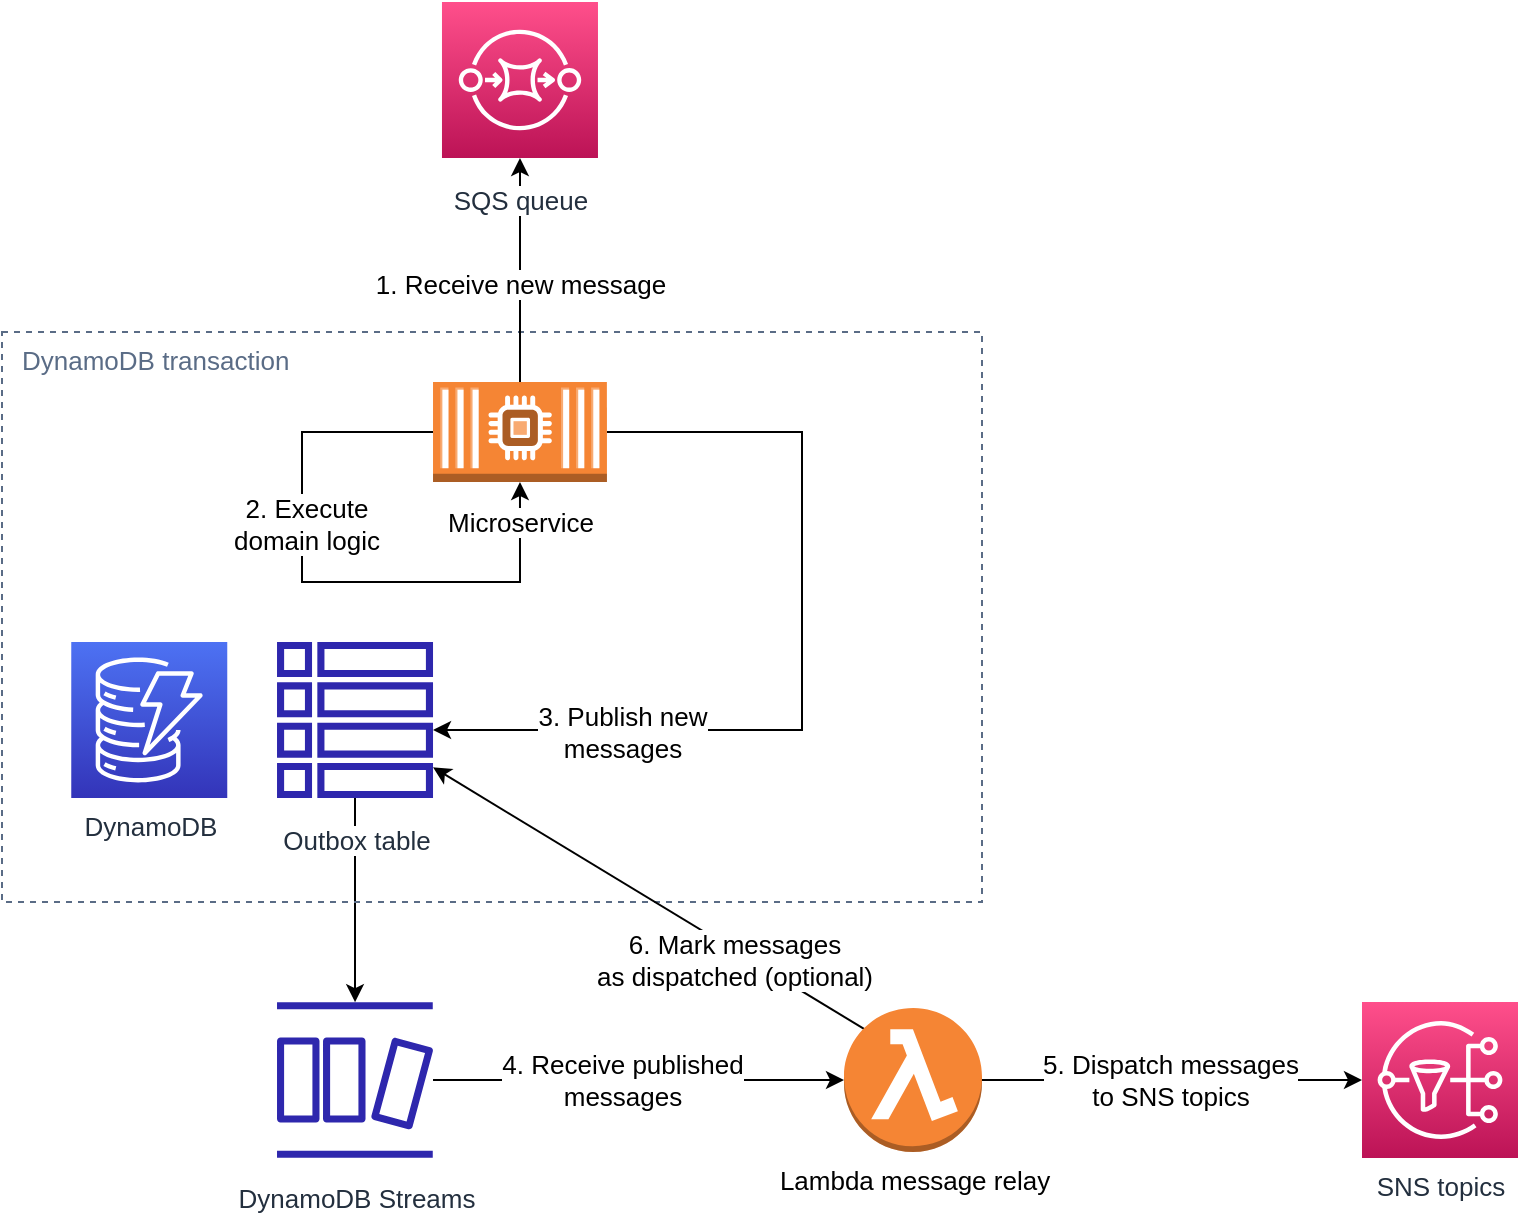<mxfile version="21.6.9" type="google">
  <diagram name="Page-1" id="j8gyJ469gVMiIQmluv2O">
    <mxGraphModel grid="1" page="1" gridSize="10" guides="1" tooltips="1" connect="1" arrows="1" fold="1" pageScale="1" pageWidth="850" pageHeight="1100" math="0" shadow="0">
      <root>
        <mxCell id="0" />
        <mxCell id="1" parent="0" />
        <mxCell id="etc8acA83fO2yyMRoaTT-22" style="edgeStyle=orthogonalEdgeStyle;rounded=0;orthogonalLoop=1;jettySize=auto;html=1;" edge="1" parent="1" source="Ho6LmtUpcL3kxW8yU0lt-6" target="etc8acA83fO2yyMRoaTT-1">
          <mxGeometry relative="1" as="geometry" />
        </mxCell>
        <mxCell id="Ho6LmtUpcL3kxW8yU0lt-19" value="DynamoDB transaction" style="fillColor=none;strokeColor=#5A6C86;dashed=1;verticalAlign=top;fontStyle=0;fontColor=#5A6C86;whiteSpace=wrap;html=1;align=left;spacingLeft=8;fontSize=13;" vertex="1" parent="1">
          <mxGeometry x="190" y="195" width="490" height="285" as="geometry" />
        </mxCell>
        <mxCell id="Ho6LmtUpcL3kxW8yU0lt-14" style="edgeStyle=orthogonalEdgeStyle;rounded=0;orthogonalLoop=1;jettySize=auto;html=1;entryX=0.5;entryY=1;entryDx=0;entryDy=0;entryPerimeter=0;fontSize=13;" edge="1" parent="1" source="Ho6LmtUpcL3kxW8yU0lt-13" target="Ho6LmtUpcL3kxW8yU0lt-13">
          <mxGeometry relative="1" as="geometry">
            <Array as="points">
              <mxPoint x="340" y="245" />
              <mxPoint x="340" y="320" />
              <mxPoint x="449" y="320" />
            </Array>
          </mxGeometry>
        </mxCell>
        <mxCell id="Ho6LmtUpcL3kxW8yU0lt-15" value="2. Execute&lt;br style=&quot;font-size: 13px;&quot;&gt;domain logic" style="edgeLabel;html=1;align=center;verticalAlign=middle;resizable=0;points=[];fontSize=13;" connectable="0" vertex="1" parent="Ho6LmtUpcL3kxW8yU0lt-14">
          <mxGeometry x="-0.191" y="-1" relative="1" as="geometry">
            <mxPoint x="3" y="-10" as="offset" />
          </mxGeometry>
        </mxCell>
        <mxCell id="Ho6LmtUpcL3kxW8yU0lt-2" style="edgeStyle=orthogonalEdgeStyle;rounded=0;orthogonalLoop=1;jettySize=auto;html=1;fontSize=13;" edge="1" parent="1" source="Ho6LmtUpcL3kxW8yU0lt-13" target="Ho6LmtUpcL3kxW8yU0lt-8">
          <mxGeometry relative="1" as="geometry" />
        </mxCell>
        <mxCell id="Ho6LmtUpcL3kxW8yU0lt-3" value="1. Receive new message" style="edgeLabel;html=1;align=center;verticalAlign=middle;resizable=0;points=[];fontSize=13;" connectable="0" vertex="1" parent="Ho6LmtUpcL3kxW8yU0lt-2">
          <mxGeometry x="-0.24" y="1" relative="1" as="geometry">
            <mxPoint x="1" y="-7" as="offset" />
          </mxGeometry>
        </mxCell>
        <mxCell id="Ho6LmtUpcL3kxW8yU0lt-6" value="&lt;span style=&quot;background-color: rgb(255, 255, 255); font-size: 13px;&quot;&gt;Outbox table&lt;/span&gt;" style="sketch=0;outlineConnect=0;fontColor=#232F3E;gradientColor=none;fillColor=#2E27AD;strokeColor=none;dashed=0;verticalLabelPosition=bottom;verticalAlign=top;align=center;html=1;fontSize=13;fontStyle=0;aspect=fixed;pointerEvents=1;shape=mxgraph.aws4.table;spacingBottom=0;spacingTop=7;" vertex="1" parent="1">
          <mxGeometry x="327.51" y="350" width="78" height="78" as="geometry" />
        </mxCell>
        <mxCell id="Ho6LmtUpcL3kxW8yU0lt-7" value="DynamoDB" style="sketch=0;points=[[0,0,0],[0.25,0,0],[0.5,0,0],[0.75,0,0],[1,0,0],[0,1,0],[0.25,1,0],[0.5,1,0],[0.75,1,0],[1,1,0],[0,0.25,0],[0,0.5,0],[0,0.75,0],[1,0.25,0],[1,0.5,0],[1,0.75,0]];outlineConnect=0;fontColor=#232F3E;gradientColor=#4D72F3;gradientDirection=north;fillColor=#3334B9;strokeColor=#ffffff;dashed=0;verticalLabelPosition=bottom;verticalAlign=top;align=center;html=1;fontSize=13;fontStyle=0;aspect=fixed;shape=mxgraph.aws4.resourceIcon;resIcon=mxgraph.aws4.dynamodb;" vertex="1" parent="1">
          <mxGeometry x="224.63" y="350" width="78" height="78" as="geometry" />
        </mxCell>
        <mxCell id="Ho6LmtUpcL3kxW8yU0lt-8" value="&lt;span style=&quot;background-color: rgb(255, 255, 255); font-size: 13px;&quot;&gt;SQS queue&lt;/span&gt;" style="sketch=0;points=[[0,0,0],[0.25,0,0],[0.5,0,0],[0.75,0,0],[1,0,0],[0,1,0],[0.25,1,0],[0.5,1,0],[0.75,1,0],[1,1,0],[0,0.25,0],[0,0.5,0],[0,0.75,0],[1,0.25,0],[1,0.5,0],[1,0.75,0]];outlineConnect=0;fontColor=#232F3E;gradientColor=#FF4F8B;gradientDirection=north;fillColor=#BC1356;strokeColor=#ffffff;dashed=0;verticalLabelPosition=bottom;verticalAlign=top;align=center;html=1;fontSize=13;fontStyle=0;aspect=fixed;shape=mxgraph.aws4.resourceIcon;resIcon=mxgraph.aws4.sqs;spacingBottom=0;spacingTop=7;" vertex="1" parent="1">
          <mxGeometry x="409.99" y="30" width="78" height="78" as="geometry" />
        </mxCell>
        <mxCell id="Ho6LmtUpcL3kxW8yU0lt-11" style="edgeStyle=orthogonalEdgeStyle;rounded=0;orthogonalLoop=1;jettySize=auto;html=1;fontSize=13;exitX=1;exitY=0.5;exitDx=0;exitDy=0;exitPerimeter=0;" edge="1" parent="1" source="Ho6LmtUpcL3kxW8yU0lt-13">
          <mxGeometry relative="1" as="geometry">
            <Array as="points">
              <mxPoint x="590" y="245" />
              <mxPoint x="590" y="394" />
            </Array>
            <mxPoint x="492.47" y="220" as="sourcePoint" />
            <mxPoint x="405.51" y="394" as="targetPoint" />
          </mxGeometry>
        </mxCell>
        <mxCell id="Ho6LmtUpcL3kxW8yU0lt-12" value="3. Publish new&lt;br style=&quot;font-size: 13px;&quot;&gt;messages" style="edgeLabel;html=1;align=center;verticalAlign=middle;resizable=0;points=[];fontSize=13;" connectable="0" vertex="1" parent="Ho6LmtUpcL3kxW8yU0lt-11">
          <mxGeometry x="-0.154" relative="1" as="geometry">
            <mxPoint x="-90" y="65" as="offset" />
          </mxGeometry>
        </mxCell>
        <mxCell id="Ho6LmtUpcL3kxW8yU0lt-13" value="&lt;span style=&quot;background-color: rgb(255, 255, 255); font-size: 13px;&quot;&gt;Microservice&lt;/span&gt;" style="outlineConnect=0;dashed=0;verticalLabelPosition=bottom;verticalAlign=top;align=center;html=1;shape=mxgraph.aws3.ec2_compute_container_2;fillColor=#F58534;gradientColor=none;spacingTop=6;fontSize=13;" vertex="1" parent="1">
          <mxGeometry x="405.51" y="220" width="86.96" height="50" as="geometry" />
        </mxCell>
        <mxCell id="etc8acA83fO2yyMRoaTT-20" style="edgeStyle=orthogonalEdgeStyle;rounded=0;orthogonalLoop=1;jettySize=auto;html=1;entryX=0;entryY=0.5;entryDx=0;entryDy=0;entryPerimeter=0;fontSize=13;" edge="1" parent="1" source="etc8acA83fO2yyMRoaTT-1" target="etc8acA83fO2yyMRoaTT-3">
          <mxGeometry relative="1" as="geometry">
            <mxPoint x="440" y="569.1" as="sourcePoint" />
          </mxGeometry>
        </mxCell>
        <mxCell id="etc8acA83fO2yyMRoaTT-21" value="4. Receive published&lt;br style=&quot;font-size: 13px;&quot;&gt;messages" style="edgeLabel;html=1;align=center;verticalAlign=middle;resizable=0;points=[];fontSize=13;" connectable="0" vertex="1" parent="etc8acA83fO2yyMRoaTT-20">
          <mxGeometry x="-0.449" y="2" relative="1" as="geometry">
            <mxPoint x="38" y="2" as="offset" />
          </mxGeometry>
        </mxCell>
        <mxCell id="etc8acA83fO2yyMRoaTT-1" value="DynamoDB Streams" style="sketch=0;outlineConnect=0;fontColor=#232F3E;gradientColor=none;fillColor=#2E27AD;strokeColor=none;dashed=0;verticalLabelPosition=bottom;verticalAlign=top;align=center;html=1;fontSize=13;fontStyle=0;aspect=fixed;pointerEvents=1;shape=mxgraph.aws4.dynamodb_stream;labelBackgroundColor=#FFFFFF;spacingTop=6;" vertex="1" parent="1">
          <mxGeometry x="327.51" y="530" width="78" height="78" as="geometry" />
        </mxCell>
        <mxCell id="etc8acA83fO2yyMRoaTT-12" style="edgeStyle=orthogonalEdgeStyle;rounded=0;orthogonalLoop=1;jettySize=auto;html=1;exitX=1;exitY=0.5;exitDx=0;exitDy=0;exitPerimeter=0;fontSize=13;entryX=0;entryY=0.5;entryDx=0;entryDy=0;entryPerimeter=0;" edge="1" parent="1" source="etc8acA83fO2yyMRoaTT-3" target="etc8acA83fO2yyMRoaTT-6">
          <mxGeometry relative="1" as="geometry">
            <mxPoint x="724.49" y="568.5" as="sourcePoint" />
            <mxPoint x="864.49" y="570" as="targetPoint" />
          </mxGeometry>
        </mxCell>
        <mxCell id="etc8acA83fO2yyMRoaTT-16" value="5. Dispatch messages&lt;br style=&quot;font-size: 13px;&quot;&gt;to SNS topics" style="edgeLabel;html=1;align=center;verticalAlign=middle;resizable=0;points=[];fontSize=13;" connectable="0" vertex="1" parent="etc8acA83fO2yyMRoaTT-12">
          <mxGeometry x="-0.092" y="1" relative="1" as="geometry">
            <mxPoint x="7" y="1" as="offset" />
          </mxGeometry>
        </mxCell>
        <mxCell id="etc8acA83fO2yyMRoaTT-18" style="rounded=0;orthogonalLoop=1;jettySize=auto;html=1;fontSize=13;exitX=0.145;exitY=0.145;exitDx=0;exitDy=0;exitPerimeter=0;" edge="1" parent="1" source="etc8acA83fO2yyMRoaTT-3" target="Ho6LmtUpcL3kxW8yU0lt-6">
          <mxGeometry relative="1" as="geometry" />
        </mxCell>
        <mxCell id="etc8acA83fO2yyMRoaTT-19" value="6. Mark messages&lt;br style=&quot;font-size: 13px;&quot;&gt;as dispatched (optional)" style="edgeLabel;html=1;align=center;verticalAlign=middle;resizable=0;points=[];fontSize=13;" connectable="0" vertex="1" parent="etc8acA83fO2yyMRoaTT-18">
          <mxGeometry x="-0.487" y="-1" relative="1" as="geometry">
            <mxPoint x="-11" as="offset" />
          </mxGeometry>
        </mxCell>
        <mxCell id="etc8acA83fO2yyMRoaTT-3" value="Lambda message relay" style="outlineConnect=0;dashed=0;verticalLabelPosition=bottom;verticalAlign=top;align=center;html=1;shape=mxgraph.aws3.lambda_function;fillColor=#F58534;gradientColor=none;fontSize=13;" vertex="1" parent="1">
          <mxGeometry x="611" y="533" width="69" height="72" as="geometry" />
        </mxCell>
        <mxCell id="etc8acA83fO2yyMRoaTT-6" value="SNS topics" style="sketch=0;points=[[0,0,0],[0.25,0,0],[0.5,0,0],[0.75,0,0],[1,0,0],[0,1,0],[0.25,1,0],[0.5,1,0],[0.75,1,0],[1,1,0],[0,0.25,0],[0,0.5,0],[0,0.75,0],[1,0.25,0],[1,0.5,0],[1,0.75,0]];outlineConnect=0;fontColor=#232F3E;gradientColor=#FF4F8B;gradientDirection=north;fillColor=#BC1356;strokeColor=#ffffff;dashed=0;verticalLabelPosition=bottom;verticalAlign=top;align=center;html=1;fontSize=13;fontStyle=0;aspect=fixed;shape=mxgraph.aws4.resourceIcon;resIcon=mxgraph.aws4.sns;" vertex="1" parent="1">
          <mxGeometry x="870" y="530" width="78" height="78" as="geometry" />
        </mxCell>
      </root>
    </mxGraphModel>
  </diagram>
</mxfile>
